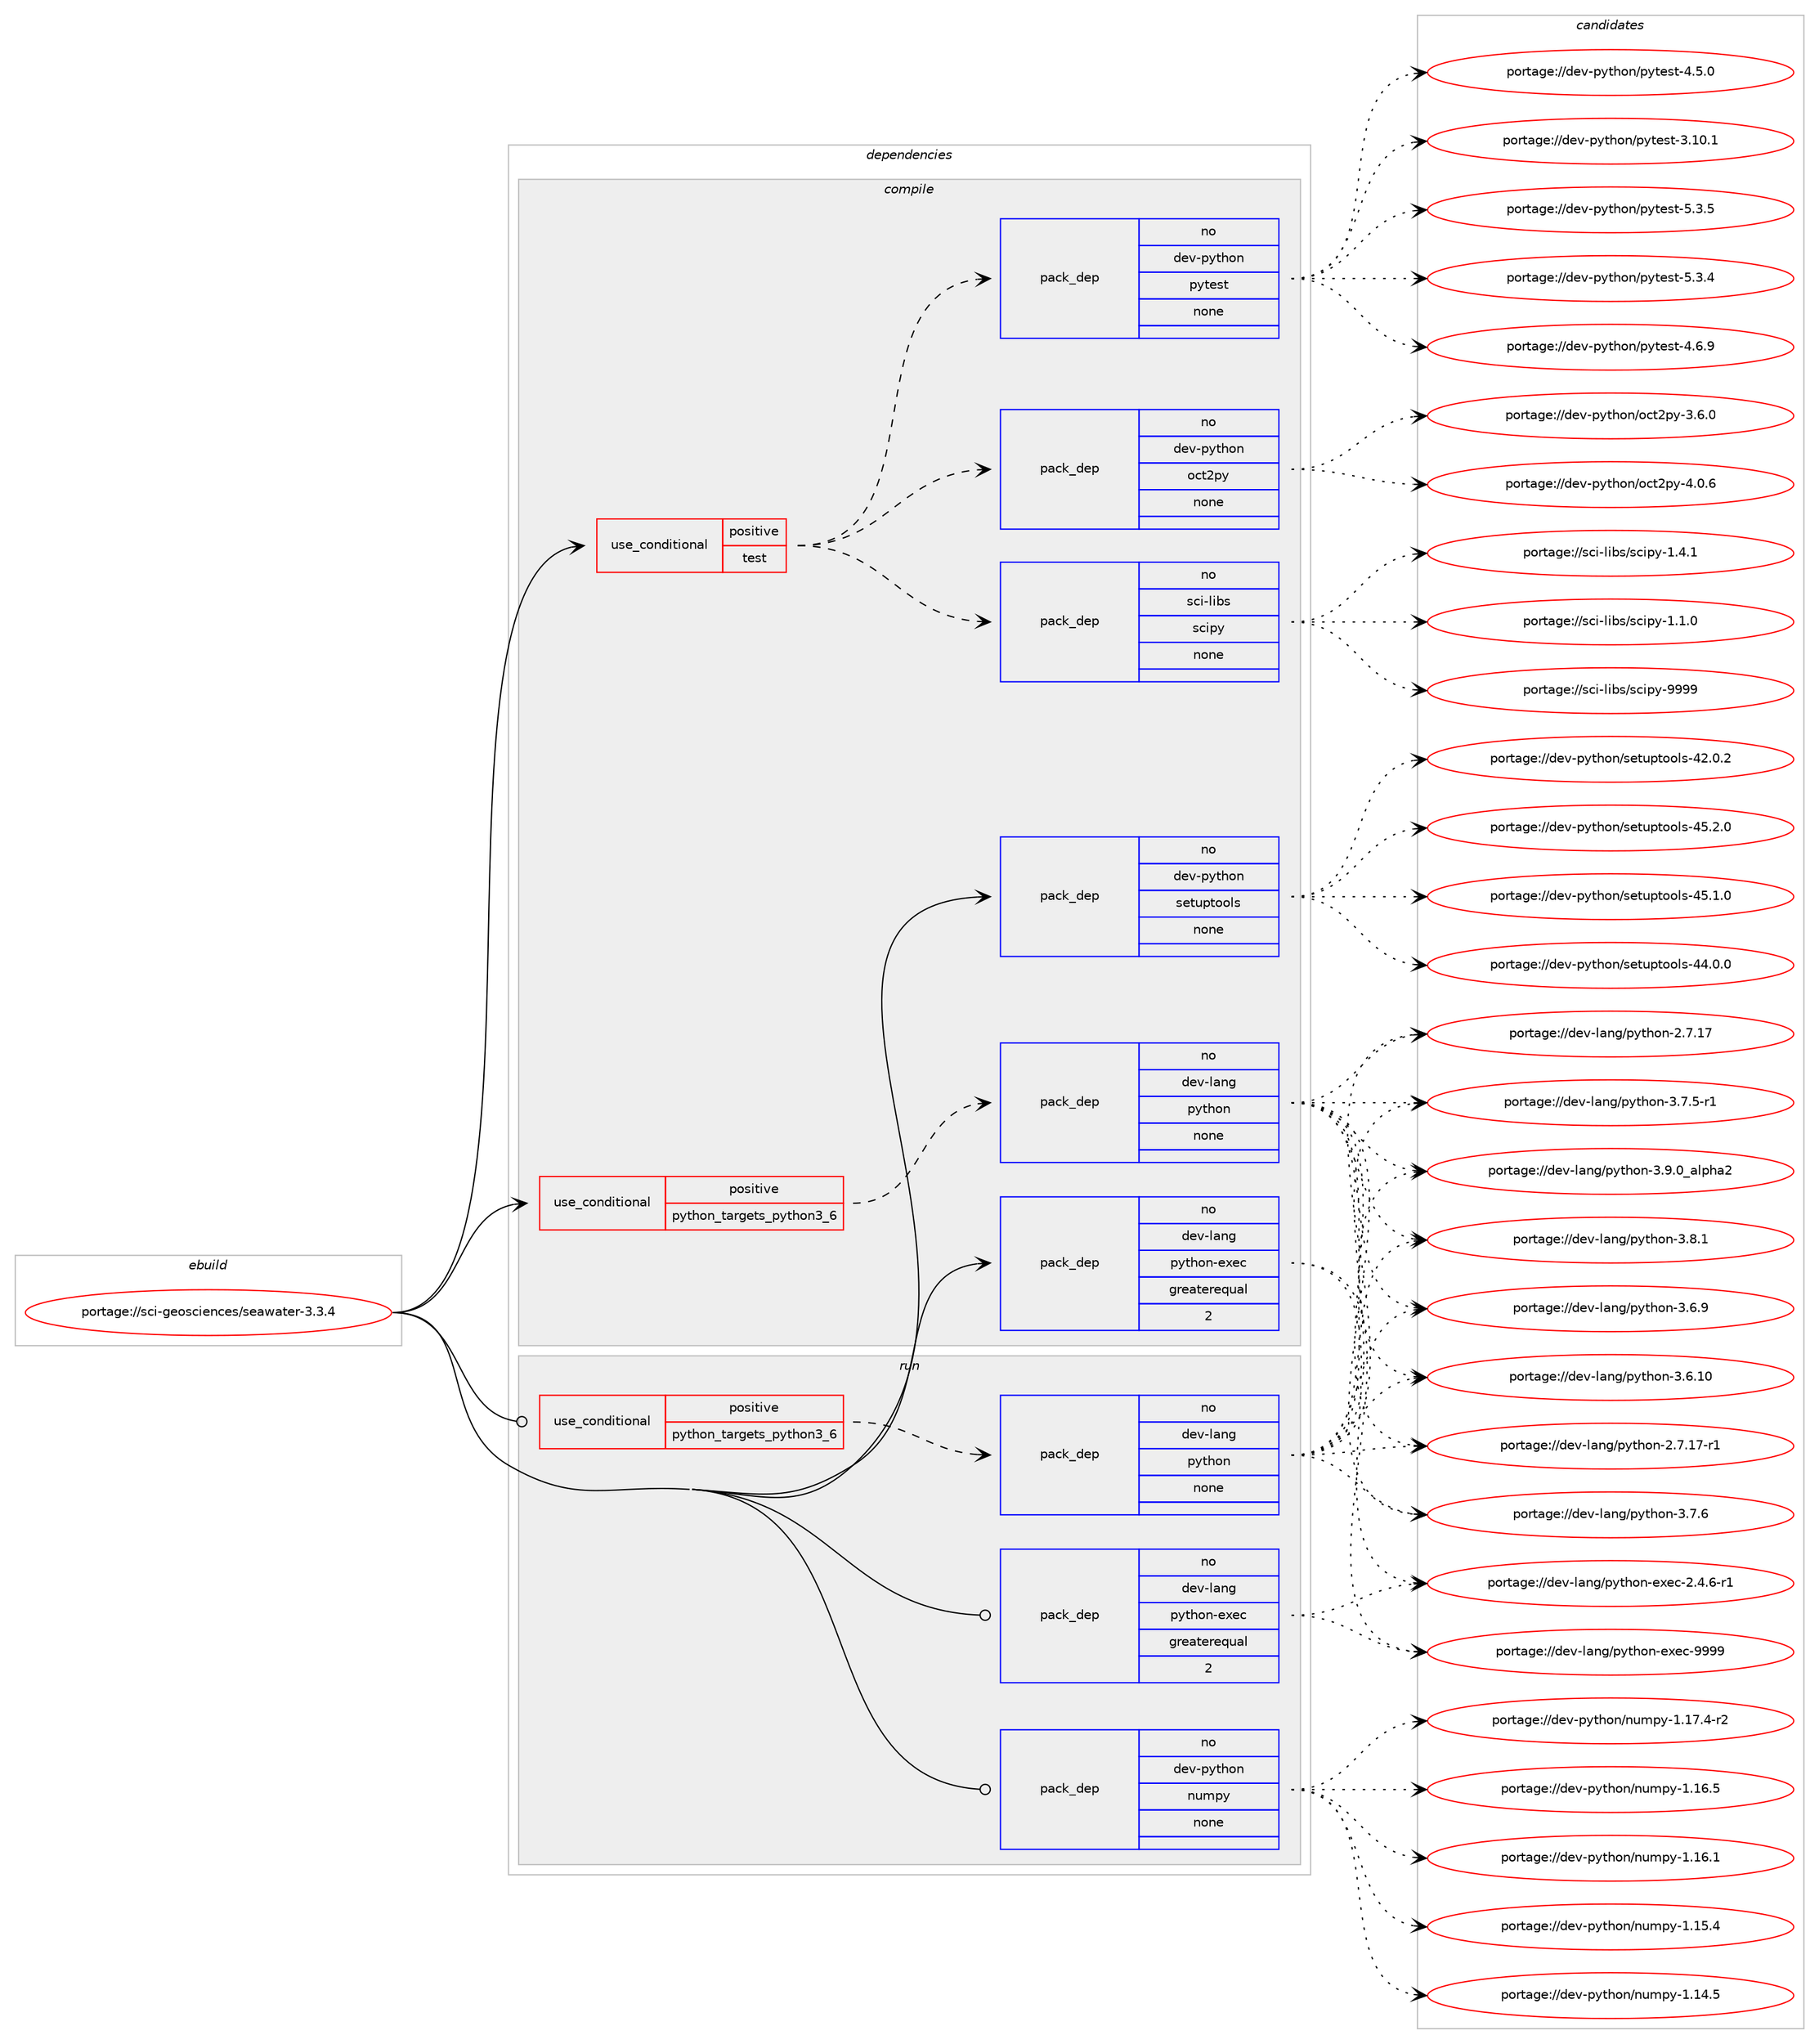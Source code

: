 digraph prolog {

# *************
# Graph options
# *************

newrank=true;
concentrate=true;
compound=true;
graph [rankdir=LR,fontname=Helvetica,fontsize=10,ranksep=1.5];#, ranksep=2.5, nodesep=0.2];
edge  [arrowhead=vee];
node  [fontname=Helvetica,fontsize=10];

# **********
# The ebuild
# **********

subgraph cluster_leftcol {
color=gray;
rank=same;
label=<<i>ebuild</i>>;
id [label="portage://sci-geosciences/seawater-3.3.4", color=red, width=4, href="../sci-geosciences/seawater-3.3.4.svg"];
}

# ****************
# The dependencies
# ****************

subgraph cluster_midcol {
color=gray;
label=<<i>dependencies</i>>;
subgraph cluster_compile {
fillcolor="#eeeeee";
style=filled;
label=<<i>compile</i>>;
subgraph cond19498 {
dependency95311 [label=<<TABLE BORDER="0" CELLBORDER="1" CELLSPACING="0" CELLPADDING="4"><TR><TD ROWSPAN="3" CELLPADDING="10">use_conditional</TD></TR><TR><TD>positive</TD></TR><TR><TD>python_targets_python3_6</TD></TR></TABLE>>, shape=none, color=red];
subgraph pack74209 {
dependency95312 [label=<<TABLE BORDER="0" CELLBORDER="1" CELLSPACING="0" CELLPADDING="4" WIDTH="220"><TR><TD ROWSPAN="6" CELLPADDING="30">pack_dep</TD></TR><TR><TD WIDTH="110">no</TD></TR><TR><TD>dev-lang</TD></TR><TR><TD>python</TD></TR><TR><TD>none</TD></TR><TR><TD></TD></TR></TABLE>>, shape=none, color=blue];
}
dependency95311:e -> dependency95312:w [weight=20,style="dashed",arrowhead="vee"];
}
id:e -> dependency95311:w [weight=20,style="solid",arrowhead="vee"];
subgraph cond19499 {
dependency95313 [label=<<TABLE BORDER="0" CELLBORDER="1" CELLSPACING="0" CELLPADDING="4"><TR><TD ROWSPAN="3" CELLPADDING="10">use_conditional</TD></TR><TR><TD>positive</TD></TR><TR><TD>test</TD></TR></TABLE>>, shape=none, color=red];
subgraph pack74210 {
dependency95314 [label=<<TABLE BORDER="0" CELLBORDER="1" CELLSPACING="0" CELLPADDING="4" WIDTH="220"><TR><TD ROWSPAN="6" CELLPADDING="30">pack_dep</TD></TR><TR><TD WIDTH="110">no</TD></TR><TR><TD>dev-python</TD></TR><TR><TD>oct2py</TD></TR><TR><TD>none</TD></TR><TR><TD></TD></TR></TABLE>>, shape=none, color=blue];
}
dependency95313:e -> dependency95314:w [weight=20,style="dashed",arrowhead="vee"];
subgraph pack74211 {
dependency95315 [label=<<TABLE BORDER="0" CELLBORDER="1" CELLSPACING="0" CELLPADDING="4" WIDTH="220"><TR><TD ROWSPAN="6" CELLPADDING="30">pack_dep</TD></TR><TR><TD WIDTH="110">no</TD></TR><TR><TD>dev-python</TD></TR><TR><TD>pytest</TD></TR><TR><TD>none</TD></TR><TR><TD></TD></TR></TABLE>>, shape=none, color=blue];
}
dependency95313:e -> dependency95315:w [weight=20,style="dashed",arrowhead="vee"];
subgraph pack74212 {
dependency95316 [label=<<TABLE BORDER="0" CELLBORDER="1" CELLSPACING="0" CELLPADDING="4" WIDTH="220"><TR><TD ROWSPAN="6" CELLPADDING="30">pack_dep</TD></TR><TR><TD WIDTH="110">no</TD></TR><TR><TD>sci-libs</TD></TR><TR><TD>scipy</TD></TR><TR><TD>none</TD></TR><TR><TD></TD></TR></TABLE>>, shape=none, color=blue];
}
dependency95313:e -> dependency95316:w [weight=20,style="dashed",arrowhead="vee"];
}
id:e -> dependency95313:w [weight=20,style="solid",arrowhead="vee"];
subgraph pack74213 {
dependency95317 [label=<<TABLE BORDER="0" CELLBORDER="1" CELLSPACING="0" CELLPADDING="4" WIDTH="220"><TR><TD ROWSPAN="6" CELLPADDING="30">pack_dep</TD></TR><TR><TD WIDTH="110">no</TD></TR><TR><TD>dev-lang</TD></TR><TR><TD>python-exec</TD></TR><TR><TD>greaterequal</TD></TR><TR><TD>2</TD></TR></TABLE>>, shape=none, color=blue];
}
id:e -> dependency95317:w [weight=20,style="solid",arrowhead="vee"];
subgraph pack74214 {
dependency95318 [label=<<TABLE BORDER="0" CELLBORDER="1" CELLSPACING="0" CELLPADDING="4" WIDTH="220"><TR><TD ROWSPAN="6" CELLPADDING="30">pack_dep</TD></TR><TR><TD WIDTH="110">no</TD></TR><TR><TD>dev-python</TD></TR><TR><TD>setuptools</TD></TR><TR><TD>none</TD></TR><TR><TD></TD></TR></TABLE>>, shape=none, color=blue];
}
id:e -> dependency95318:w [weight=20,style="solid",arrowhead="vee"];
}
subgraph cluster_compileandrun {
fillcolor="#eeeeee";
style=filled;
label=<<i>compile and run</i>>;
}
subgraph cluster_run {
fillcolor="#eeeeee";
style=filled;
label=<<i>run</i>>;
subgraph cond19500 {
dependency95319 [label=<<TABLE BORDER="0" CELLBORDER="1" CELLSPACING="0" CELLPADDING="4"><TR><TD ROWSPAN="3" CELLPADDING="10">use_conditional</TD></TR><TR><TD>positive</TD></TR><TR><TD>python_targets_python3_6</TD></TR></TABLE>>, shape=none, color=red];
subgraph pack74215 {
dependency95320 [label=<<TABLE BORDER="0" CELLBORDER="1" CELLSPACING="0" CELLPADDING="4" WIDTH="220"><TR><TD ROWSPAN="6" CELLPADDING="30">pack_dep</TD></TR><TR><TD WIDTH="110">no</TD></TR><TR><TD>dev-lang</TD></TR><TR><TD>python</TD></TR><TR><TD>none</TD></TR><TR><TD></TD></TR></TABLE>>, shape=none, color=blue];
}
dependency95319:e -> dependency95320:w [weight=20,style="dashed",arrowhead="vee"];
}
id:e -> dependency95319:w [weight=20,style="solid",arrowhead="odot"];
subgraph pack74216 {
dependency95321 [label=<<TABLE BORDER="0" CELLBORDER="1" CELLSPACING="0" CELLPADDING="4" WIDTH="220"><TR><TD ROWSPAN="6" CELLPADDING="30">pack_dep</TD></TR><TR><TD WIDTH="110">no</TD></TR><TR><TD>dev-lang</TD></TR><TR><TD>python-exec</TD></TR><TR><TD>greaterequal</TD></TR><TR><TD>2</TD></TR></TABLE>>, shape=none, color=blue];
}
id:e -> dependency95321:w [weight=20,style="solid",arrowhead="odot"];
subgraph pack74217 {
dependency95322 [label=<<TABLE BORDER="0" CELLBORDER="1" CELLSPACING="0" CELLPADDING="4" WIDTH="220"><TR><TD ROWSPAN="6" CELLPADDING="30">pack_dep</TD></TR><TR><TD WIDTH="110">no</TD></TR><TR><TD>dev-python</TD></TR><TR><TD>numpy</TD></TR><TR><TD>none</TD></TR><TR><TD></TD></TR></TABLE>>, shape=none, color=blue];
}
id:e -> dependency95322:w [weight=20,style="solid",arrowhead="odot"];
}
}

# **************
# The candidates
# **************

subgraph cluster_choices {
rank=same;
color=gray;
label=<<i>candidates</i>>;

subgraph choice74209 {
color=black;
nodesep=1;
choice10010111845108971101034711212111610411111045514657464895971081121049750 [label="portage://dev-lang/python-3.9.0_alpha2", color=red, width=4,href="../dev-lang/python-3.9.0_alpha2.svg"];
choice100101118451089711010347112121116104111110455146564649 [label="portage://dev-lang/python-3.8.1", color=red, width=4,href="../dev-lang/python-3.8.1.svg"];
choice100101118451089711010347112121116104111110455146554654 [label="portage://dev-lang/python-3.7.6", color=red, width=4,href="../dev-lang/python-3.7.6.svg"];
choice1001011184510897110103471121211161041111104551465546534511449 [label="portage://dev-lang/python-3.7.5-r1", color=red, width=4,href="../dev-lang/python-3.7.5-r1.svg"];
choice100101118451089711010347112121116104111110455146544657 [label="portage://dev-lang/python-3.6.9", color=red, width=4,href="../dev-lang/python-3.6.9.svg"];
choice10010111845108971101034711212111610411111045514654464948 [label="portage://dev-lang/python-3.6.10", color=red, width=4,href="../dev-lang/python-3.6.10.svg"];
choice100101118451089711010347112121116104111110455046554649554511449 [label="portage://dev-lang/python-2.7.17-r1", color=red, width=4,href="../dev-lang/python-2.7.17-r1.svg"];
choice10010111845108971101034711212111610411111045504655464955 [label="portage://dev-lang/python-2.7.17", color=red, width=4,href="../dev-lang/python-2.7.17.svg"];
dependency95312:e -> choice10010111845108971101034711212111610411111045514657464895971081121049750:w [style=dotted,weight="100"];
dependency95312:e -> choice100101118451089711010347112121116104111110455146564649:w [style=dotted,weight="100"];
dependency95312:e -> choice100101118451089711010347112121116104111110455146554654:w [style=dotted,weight="100"];
dependency95312:e -> choice1001011184510897110103471121211161041111104551465546534511449:w [style=dotted,weight="100"];
dependency95312:e -> choice100101118451089711010347112121116104111110455146544657:w [style=dotted,weight="100"];
dependency95312:e -> choice10010111845108971101034711212111610411111045514654464948:w [style=dotted,weight="100"];
dependency95312:e -> choice100101118451089711010347112121116104111110455046554649554511449:w [style=dotted,weight="100"];
dependency95312:e -> choice10010111845108971101034711212111610411111045504655464955:w [style=dotted,weight="100"];
}
subgraph choice74210 {
color=black;
nodesep=1;
choice10010111845112121116104111110471119911650112121455246484654 [label="portage://dev-python/oct2py-4.0.6", color=red, width=4,href="../dev-python/oct2py-4.0.6.svg"];
choice10010111845112121116104111110471119911650112121455146544648 [label="portage://dev-python/oct2py-3.6.0", color=red, width=4,href="../dev-python/oct2py-3.6.0.svg"];
dependency95314:e -> choice10010111845112121116104111110471119911650112121455246484654:w [style=dotted,weight="100"];
dependency95314:e -> choice10010111845112121116104111110471119911650112121455146544648:w [style=dotted,weight="100"];
}
subgraph choice74211 {
color=black;
nodesep=1;
choice1001011184511212111610411111047112121116101115116455346514653 [label="portage://dev-python/pytest-5.3.5", color=red, width=4,href="../dev-python/pytest-5.3.5.svg"];
choice1001011184511212111610411111047112121116101115116455346514652 [label="portage://dev-python/pytest-5.3.4", color=red, width=4,href="../dev-python/pytest-5.3.4.svg"];
choice1001011184511212111610411111047112121116101115116455246544657 [label="portage://dev-python/pytest-4.6.9", color=red, width=4,href="../dev-python/pytest-4.6.9.svg"];
choice1001011184511212111610411111047112121116101115116455246534648 [label="portage://dev-python/pytest-4.5.0", color=red, width=4,href="../dev-python/pytest-4.5.0.svg"];
choice100101118451121211161041111104711212111610111511645514649484649 [label="portage://dev-python/pytest-3.10.1", color=red, width=4,href="../dev-python/pytest-3.10.1.svg"];
dependency95315:e -> choice1001011184511212111610411111047112121116101115116455346514653:w [style=dotted,weight="100"];
dependency95315:e -> choice1001011184511212111610411111047112121116101115116455346514652:w [style=dotted,weight="100"];
dependency95315:e -> choice1001011184511212111610411111047112121116101115116455246544657:w [style=dotted,weight="100"];
dependency95315:e -> choice1001011184511212111610411111047112121116101115116455246534648:w [style=dotted,weight="100"];
dependency95315:e -> choice100101118451121211161041111104711212111610111511645514649484649:w [style=dotted,weight="100"];
}
subgraph choice74212 {
color=black;
nodesep=1;
choice11599105451081059811547115991051121214557575757 [label="portage://sci-libs/scipy-9999", color=red, width=4,href="../sci-libs/scipy-9999.svg"];
choice1159910545108105981154711599105112121454946524649 [label="portage://sci-libs/scipy-1.4.1", color=red, width=4,href="../sci-libs/scipy-1.4.1.svg"];
choice1159910545108105981154711599105112121454946494648 [label="portage://sci-libs/scipy-1.1.0", color=red, width=4,href="../sci-libs/scipy-1.1.0.svg"];
dependency95316:e -> choice11599105451081059811547115991051121214557575757:w [style=dotted,weight="100"];
dependency95316:e -> choice1159910545108105981154711599105112121454946524649:w [style=dotted,weight="100"];
dependency95316:e -> choice1159910545108105981154711599105112121454946494648:w [style=dotted,weight="100"];
}
subgraph choice74213 {
color=black;
nodesep=1;
choice10010111845108971101034711212111610411111045101120101994557575757 [label="portage://dev-lang/python-exec-9999", color=red, width=4,href="../dev-lang/python-exec-9999.svg"];
choice10010111845108971101034711212111610411111045101120101994550465246544511449 [label="portage://dev-lang/python-exec-2.4.6-r1", color=red, width=4,href="../dev-lang/python-exec-2.4.6-r1.svg"];
dependency95317:e -> choice10010111845108971101034711212111610411111045101120101994557575757:w [style=dotted,weight="100"];
dependency95317:e -> choice10010111845108971101034711212111610411111045101120101994550465246544511449:w [style=dotted,weight="100"];
}
subgraph choice74214 {
color=black;
nodesep=1;
choice100101118451121211161041111104711510111611711211611111110811545525346504648 [label="portage://dev-python/setuptools-45.2.0", color=red, width=4,href="../dev-python/setuptools-45.2.0.svg"];
choice100101118451121211161041111104711510111611711211611111110811545525346494648 [label="portage://dev-python/setuptools-45.1.0", color=red, width=4,href="../dev-python/setuptools-45.1.0.svg"];
choice100101118451121211161041111104711510111611711211611111110811545525246484648 [label="portage://dev-python/setuptools-44.0.0", color=red, width=4,href="../dev-python/setuptools-44.0.0.svg"];
choice100101118451121211161041111104711510111611711211611111110811545525046484650 [label="portage://dev-python/setuptools-42.0.2", color=red, width=4,href="../dev-python/setuptools-42.0.2.svg"];
dependency95318:e -> choice100101118451121211161041111104711510111611711211611111110811545525346504648:w [style=dotted,weight="100"];
dependency95318:e -> choice100101118451121211161041111104711510111611711211611111110811545525346494648:w [style=dotted,weight="100"];
dependency95318:e -> choice100101118451121211161041111104711510111611711211611111110811545525246484648:w [style=dotted,weight="100"];
dependency95318:e -> choice100101118451121211161041111104711510111611711211611111110811545525046484650:w [style=dotted,weight="100"];
}
subgraph choice74215 {
color=black;
nodesep=1;
choice10010111845108971101034711212111610411111045514657464895971081121049750 [label="portage://dev-lang/python-3.9.0_alpha2", color=red, width=4,href="../dev-lang/python-3.9.0_alpha2.svg"];
choice100101118451089711010347112121116104111110455146564649 [label="portage://dev-lang/python-3.8.1", color=red, width=4,href="../dev-lang/python-3.8.1.svg"];
choice100101118451089711010347112121116104111110455146554654 [label="portage://dev-lang/python-3.7.6", color=red, width=4,href="../dev-lang/python-3.7.6.svg"];
choice1001011184510897110103471121211161041111104551465546534511449 [label="portage://dev-lang/python-3.7.5-r1", color=red, width=4,href="../dev-lang/python-3.7.5-r1.svg"];
choice100101118451089711010347112121116104111110455146544657 [label="portage://dev-lang/python-3.6.9", color=red, width=4,href="../dev-lang/python-3.6.9.svg"];
choice10010111845108971101034711212111610411111045514654464948 [label="portage://dev-lang/python-3.6.10", color=red, width=4,href="../dev-lang/python-3.6.10.svg"];
choice100101118451089711010347112121116104111110455046554649554511449 [label="portage://dev-lang/python-2.7.17-r1", color=red, width=4,href="../dev-lang/python-2.7.17-r1.svg"];
choice10010111845108971101034711212111610411111045504655464955 [label="portage://dev-lang/python-2.7.17", color=red, width=4,href="../dev-lang/python-2.7.17.svg"];
dependency95320:e -> choice10010111845108971101034711212111610411111045514657464895971081121049750:w [style=dotted,weight="100"];
dependency95320:e -> choice100101118451089711010347112121116104111110455146564649:w [style=dotted,weight="100"];
dependency95320:e -> choice100101118451089711010347112121116104111110455146554654:w [style=dotted,weight="100"];
dependency95320:e -> choice1001011184510897110103471121211161041111104551465546534511449:w [style=dotted,weight="100"];
dependency95320:e -> choice100101118451089711010347112121116104111110455146544657:w [style=dotted,weight="100"];
dependency95320:e -> choice10010111845108971101034711212111610411111045514654464948:w [style=dotted,weight="100"];
dependency95320:e -> choice100101118451089711010347112121116104111110455046554649554511449:w [style=dotted,weight="100"];
dependency95320:e -> choice10010111845108971101034711212111610411111045504655464955:w [style=dotted,weight="100"];
}
subgraph choice74216 {
color=black;
nodesep=1;
choice10010111845108971101034711212111610411111045101120101994557575757 [label="portage://dev-lang/python-exec-9999", color=red, width=4,href="../dev-lang/python-exec-9999.svg"];
choice10010111845108971101034711212111610411111045101120101994550465246544511449 [label="portage://dev-lang/python-exec-2.4.6-r1", color=red, width=4,href="../dev-lang/python-exec-2.4.6-r1.svg"];
dependency95321:e -> choice10010111845108971101034711212111610411111045101120101994557575757:w [style=dotted,weight="100"];
dependency95321:e -> choice10010111845108971101034711212111610411111045101120101994550465246544511449:w [style=dotted,weight="100"];
}
subgraph choice74217 {
color=black;
nodesep=1;
choice1001011184511212111610411111047110117109112121454946495546524511450 [label="portage://dev-python/numpy-1.17.4-r2", color=red, width=4,href="../dev-python/numpy-1.17.4-r2.svg"];
choice100101118451121211161041111104711011710911212145494649544653 [label="portage://dev-python/numpy-1.16.5", color=red, width=4,href="../dev-python/numpy-1.16.5.svg"];
choice100101118451121211161041111104711011710911212145494649544649 [label="portage://dev-python/numpy-1.16.1", color=red, width=4,href="../dev-python/numpy-1.16.1.svg"];
choice100101118451121211161041111104711011710911212145494649534652 [label="portage://dev-python/numpy-1.15.4", color=red, width=4,href="../dev-python/numpy-1.15.4.svg"];
choice100101118451121211161041111104711011710911212145494649524653 [label="portage://dev-python/numpy-1.14.5", color=red, width=4,href="../dev-python/numpy-1.14.5.svg"];
dependency95322:e -> choice1001011184511212111610411111047110117109112121454946495546524511450:w [style=dotted,weight="100"];
dependency95322:e -> choice100101118451121211161041111104711011710911212145494649544653:w [style=dotted,weight="100"];
dependency95322:e -> choice100101118451121211161041111104711011710911212145494649544649:w [style=dotted,weight="100"];
dependency95322:e -> choice100101118451121211161041111104711011710911212145494649534652:w [style=dotted,weight="100"];
dependency95322:e -> choice100101118451121211161041111104711011710911212145494649524653:w [style=dotted,weight="100"];
}
}

}
